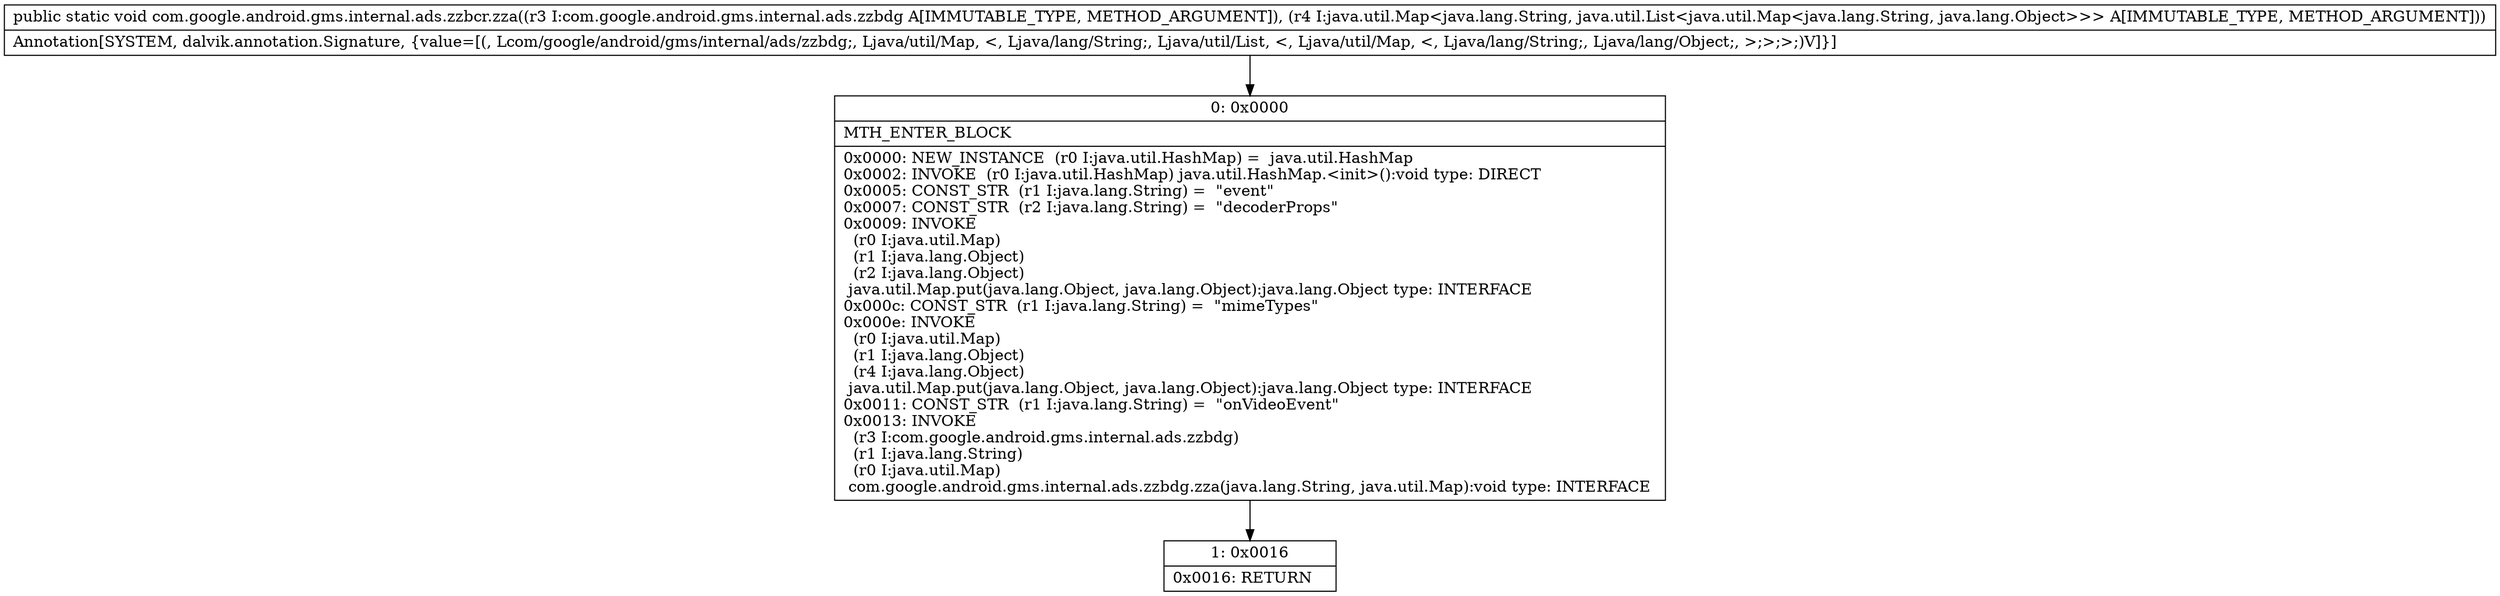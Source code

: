 digraph "CFG forcom.google.android.gms.internal.ads.zzbcr.zza(Lcom\/google\/android\/gms\/internal\/ads\/zzbdg;Ljava\/util\/Map;)V" {
Node_0 [shape=record,label="{0\:\ 0x0000|MTH_ENTER_BLOCK\l|0x0000: NEW_INSTANCE  (r0 I:java.util.HashMap) =  java.util.HashMap \l0x0002: INVOKE  (r0 I:java.util.HashMap) java.util.HashMap.\<init\>():void type: DIRECT \l0x0005: CONST_STR  (r1 I:java.lang.String) =  \"event\" \l0x0007: CONST_STR  (r2 I:java.lang.String) =  \"decoderProps\" \l0x0009: INVOKE  \l  (r0 I:java.util.Map)\l  (r1 I:java.lang.Object)\l  (r2 I:java.lang.Object)\l java.util.Map.put(java.lang.Object, java.lang.Object):java.lang.Object type: INTERFACE \l0x000c: CONST_STR  (r1 I:java.lang.String) =  \"mimeTypes\" \l0x000e: INVOKE  \l  (r0 I:java.util.Map)\l  (r1 I:java.lang.Object)\l  (r4 I:java.lang.Object)\l java.util.Map.put(java.lang.Object, java.lang.Object):java.lang.Object type: INTERFACE \l0x0011: CONST_STR  (r1 I:java.lang.String) =  \"onVideoEvent\" \l0x0013: INVOKE  \l  (r3 I:com.google.android.gms.internal.ads.zzbdg)\l  (r1 I:java.lang.String)\l  (r0 I:java.util.Map)\l com.google.android.gms.internal.ads.zzbdg.zza(java.lang.String, java.util.Map):void type: INTERFACE \l}"];
Node_1 [shape=record,label="{1\:\ 0x0016|0x0016: RETURN   \l}"];
MethodNode[shape=record,label="{public static void com.google.android.gms.internal.ads.zzbcr.zza((r3 I:com.google.android.gms.internal.ads.zzbdg A[IMMUTABLE_TYPE, METHOD_ARGUMENT]), (r4 I:java.util.Map\<java.lang.String, java.util.List\<java.util.Map\<java.lang.String, java.lang.Object\>\>\> A[IMMUTABLE_TYPE, METHOD_ARGUMENT]))  | Annotation[SYSTEM, dalvik.annotation.Signature, \{value=[(, Lcom\/google\/android\/gms\/internal\/ads\/zzbdg;, Ljava\/util\/Map, \<, Ljava\/lang\/String;, Ljava\/util\/List, \<, Ljava\/util\/Map, \<, Ljava\/lang\/String;, Ljava\/lang\/Object;, \>;\>;\>;)V]\}]\l}"];
MethodNode -> Node_0;
Node_0 -> Node_1;
}

